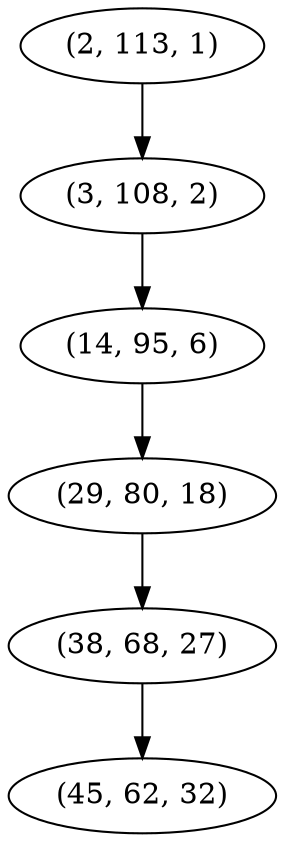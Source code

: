 digraph tree {
    "(2, 113, 1)";
    "(3, 108, 2)";
    "(14, 95, 6)";
    "(29, 80, 18)";
    "(38, 68, 27)";
    "(45, 62, 32)";
    "(2, 113, 1)" -> "(3, 108, 2)";
    "(3, 108, 2)" -> "(14, 95, 6)";
    "(14, 95, 6)" -> "(29, 80, 18)";
    "(29, 80, 18)" -> "(38, 68, 27)";
    "(38, 68, 27)" -> "(45, 62, 32)";
}
